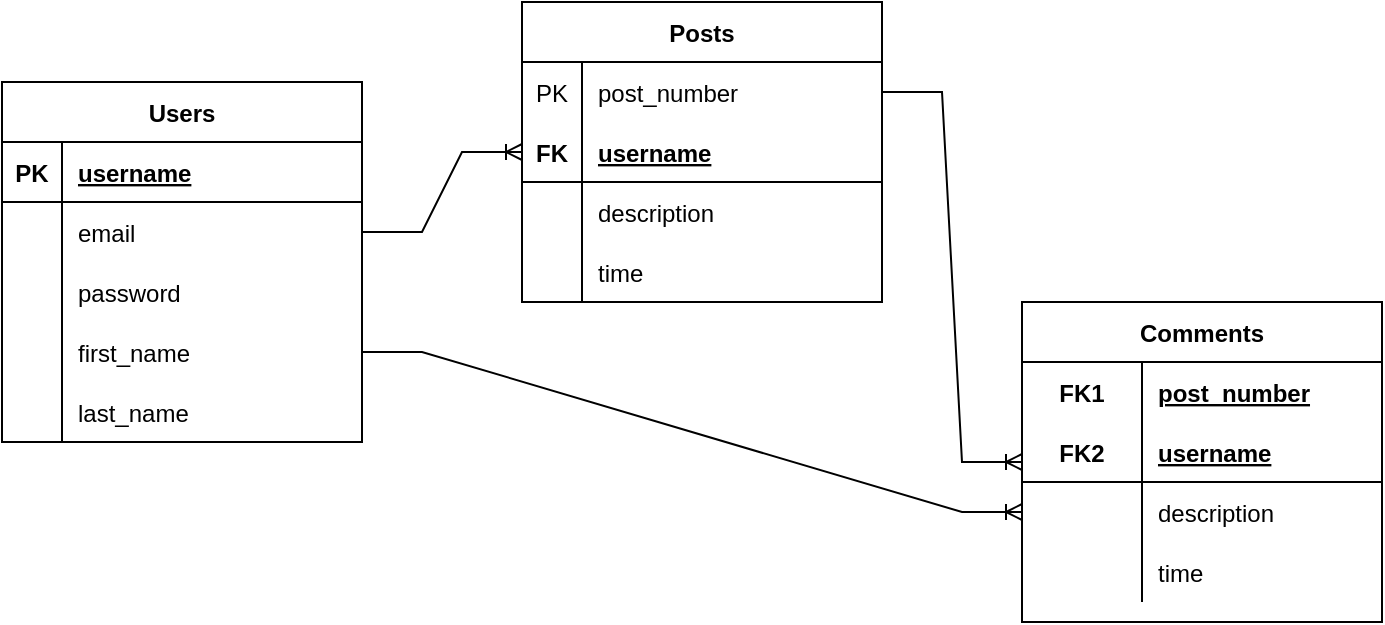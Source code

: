 <mxfile version="17.4.1" type="device"><diagram id="R2lEEEUBdFMjLlhIrx00" name="Page-1"><mxGraphModel dx="1370" dy="762" grid="1" gridSize="10" guides="1" tooltips="1" connect="1" arrows="1" fold="1" page="1" pageScale="1" pageWidth="850" pageHeight="1100" math="0" shadow="0" extFonts="Permanent Marker^https://fonts.googleapis.com/css?family=Permanent+Marker"><root><mxCell id="0"/><mxCell id="1" parent="0"/><mxCell id="wqbcDW3rdGIx8LeoesTm-3" value="Users" style="shape=table;startSize=30;container=1;collapsible=1;childLayout=tableLayout;fixedRows=1;rowLines=0;fontStyle=1;align=center;resizeLast=1;" vertex="1" parent="1"><mxGeometry x="40" y="120" width="180" height="180" as="geometry"/></mxCell><mxCell id="wqbcDW3rdGIx8LeoesTm-4" value="" style="shape=tableRow;horizontal=0;startSize=0;swimlaneHead=0;swimlaneBody=0;fillColor=none;collapsible=0;dropTarget=0;points=[[0,0.5],[1,0.5]];portConstraint=eastwest;top=0;left=0;right=0;bottom=1;" vertex="1" parent="wqbcDW3rdGIx8LeoesTm-3"><mxGeometry y="30" width="180" height="30" as="geometry"/></mxCell><mxCell id="wqbcDW3rdGIx8LeoesTm-5" value="PK" style="shape=partialRectangle;connectable=0;fillColor=none;top=0;left=0;bottom=0;right=0;fontStyle=1;overflow=hidden;" vertex="1" parent="wqbcDW3rdGIx8LeoesTm-4"><mxGeometry width="30" height="30" as="geometry"><mxRectangle width="30" height="30" as="alternateBounds"/></mxGeometry></mxCell><mxCell id="wqbcDW3rdGIx8LeoesTm-6" value="username" style="shape=partialRectangle;connectable=0;fillColor=none;top=0;left=0;bottom=0;right=0;align=left;spacingLeft=6;fontStyle=5;overflow=hidden;" vertex="1" parent="wqbcDW3rdGIx8LeoesTm-4"><mxGeometry x="30" width="150" height="30" as="geometry"><mxRectangle width="150" height="30" as="alternateBounds"/></mxGeometry></mxCell><mxCell id="wqbcDW3rdGIx8LeoesTm-7" value="" style="shape=tableRow;horizontal=0;startSize=0;swimlaneHead=0;swimlaneBody=0;fillColor=none;collapsible=0;dropTarget=0;points=[[0,0.5],[1,0.5]];portConstraint=eastwest;top=0;left=0;right=0;bottom=0;" vertex="1" parent="wqbcDW3rdGIx8LeoesTm-3"><mxGeometry y="60" width="180" height="30" as="geometry"/></mxCell><mxCell id="wqbcDW3rdGIx8LeoesTm-8" value="" style="shape=partialRectangle;connectable=0;fillColor=none;top=0;left=0;bottom=0;right=0;editable=1;overflow=hidden;" vertex="1" parent="wqbcDW3rdGIx8LeoesTm-7"><mxGeometry width="30" height="30" as="geometry"><mxRectangle width="30" height="30" as="alternateBounds"/></mxGeometry></mxCell><mxCell id="wqbcDW3rdGIx8LeoesTm-9" value="email" style="shape=partialRectangle;connectable=0;fillColor=none;top=0;left=0;bottom=0;right=0;align=left;spacingLeft=6;overflow=hidden;" vertex="1" parent="wqbcDW3rdGIx8LeoesTm-7"><mxGeometry x="30" width="150" height="30" as="geometry"><mxRectangle width="150" height="30" as="alternateBounds"/></mxGeometry></mxCell><mxCell id="wqbcDW3rdGIx8LeoesTm-10" value="" style="shape=tableRow;horizontal=0;startSize=0;swimlaneHead=0;swimlaneBody=0;fillColor=none;collapsible=0;dropTarget=0;points=[[0,0.5],[1,0.5]];portConstraint=eastwest;top=0;left=0;right=0;bottom=0;" vertex="1" parent="wqbcDW3rdGIx8LeoesTm-3"><mxGeometry y="90" width="180" height="30" as="geometry"/></mxCell><mxCell id="wqbcDW3rdGIx8LeoesTm-11" value="" style="shape=partialRectangle;connectable=0;fillColor=none;top=0;left=0;bottom=0;right=0;editable=1;overflow=hidden;" vertex="1" parent="wqbcDW3rdGIx8LeoesTm-10"><mxGeometry width="30" height="30" as="geometry"><mxRectangle width="30" height="30" as="alternateBounds"/></mxGeometry></mxCell><mxCell id="wqbcDW3rdGIx8LeoesTm-12" value="password" style="shape=partialRectangle;connectable=0;fillColor=none;top=0;left=0;bottom=0;right=0;align=left;spacingLeft=6;overflow=hidden;" vertex="1" parent="wqbcDW3rdGIx8LeoesTm-10"><mxGeometry x="30" width="150" height="30" as="geometry"><mxRectangle width="150" height="30" as="alternateBounds"/></mxGeometry></mxCell><mxCell id="wqbcDW3rdGIx8LeoesTm-13" value="" style="shape=tableRow;horizontal=0;startSize=0;swimlaneHead=0;swimlaneBody=0;fillColor=none;collapsible=0;dropTarget=0;points=[[0,0.5],[1,0.5]];portConstraint=eastwest;top=0;left=0;right=0;bottom=0;" vertex="1" parent="wqbcDW3rdGIx8LeoesTm-3"><mxGeometry y="120" width="180" height="30" as="geometry"/></mxCell><mxCell id="wqbcDW3rdGIx8LeoesTm-14" value="" style="shape=partialRectangle;connectable=0;fillColor=none;top=0;left=0;bottom=0;right=0;editable=1;overflow=hidden;" vertex="1" parent="wqbcDW3rdGIx8LeoesTm-13"><mxGeometry width="30" height="30" as="geometry"><mxRectangle width="30" height="30" as="alternateBounds"/></mxGeometry></mxCell><mxCell id="wqbcDW3rdGIx8LeoesTm-15" value="first_name" style="shape=partialRectangle;connectable=0;fillColor=none;top=0;left=0;bottom=0;right=0;align=left;spacingLeft=6;overflow=hidden;" vertex="1" parent="wqbcDW3rdGIx8LeoesTm-13"><mxGeometry x="30" width="150" height="30" as="geometry"><mxRectangle width="150" height="30" as="alternateBounds"/></mxGeometry></mxCell><mxCell id="wqbcDW3rdGIx8LeoesTm-27" value="" style="shape=tableRow;horizontal=0;startSize=0;swimlaneHead=0;swimlaneBody=0;fillColor=none;collapsible=0;dropTarget=0;points=[[0,0.5],[1,0.5]];portConstraint=eastwest;top=0;left=0;right=0;bottom=0;" vertex="1" parent="wqbcDW3rdGIx8LeoesTm-3"><mxGeometry y="150" width="180" height="30" as="geometry"/></mxCell><mxCell id="wqbcDW3rdGIx8LeoesTm-28" value="" style="shape=partialRectangle;connectable=0;fillColor=none;top=0;left=0;bottom=0;right=0;editable=1;overflow=hidden;" vertex="1" parent="wqbcDW3rdGIx8LeoesTm-27"><mxGeometry width="30" height="30" as="geometry"><mxRectangle width="30" height="30" as="alternateBounds"/></mxGeometry></mxCell><mxCell id="wqbcDW3rdGIx8LeoesTm-29" value="last_name" style="shape=partialRectangle;connectable=0;fillColor=none;top=0;left=0;bottom=0;right=0;align=left;spacingLeft=6;overflow=hidden;" vertex="1" parent="wqbcDW3rdGIx8LeoesTm-27"><mxGeometry x="30" width="150" height="30" as="geometry"><mxRectangle width="150" height="30" as="alternateBounds"/></mxGeometry></mxCell><mxCell id="wqbcDW3rdGIx8LeoesTm-30" value="Posts" style="shape=table;startSize=30;container=1;collapsible=1;childLayout=tableLayout;fixedRows=1;rowLines=0;fontStyle=1;align=center;resizeLast=1;" vertex="1" parent="1"><mxGeometry x="300" y="80" width="180" height="150" as="geometry"/></mxCell><mxCell id="wqbcDW3rdGIx8LeoesTm-46" value="" style="shape=tableRow;horizontal=0;startSize=0;swimlaneHead=0;swimlaneBody=0;fillColor=none;collapsible=0;dropTarget=0;points=[[0,0.5],[1,0.5]];portConstraint=eastwest;top=0;left=0;right=0;bottom=0;" vertex="1" parent="wqbcDW3rdGIx8LeoesTm-30"><mxGeometry y="30" width="180" height="30" as="geometry"/></mxCell><mxCell id="wqbcDW3rdGIx8LeoesTm-47" value="PK" style="shape=partialRectangle;connectable=0;fillColor=none;top=0;left=0;bottom=0;right=0;fontStyle=0;overflow=hidden;" vertex="1" parent="wqbcDW3rdGIx8LeoesTm-46"><mxGeometry width="30" height="30" as="geometry"><mxRectangle width="30" height="30" as="alternateBounds"/></mxGeometry></mxCell><mxCell id="wqbcDW3rdGIx8LeoesTm-48" value="post_number" style="shape=partialRectangle;connectable=0;fillColor=none;top=0;left=0;bottom=0;right=0;align=left;spacingLeft=6;fontStyle=0;overflow=hidden;" vertex="1" parent="wqbcDW3rdGIx8LeoesTm-46"><mxGeometry x="30" width="150" height="30" as="geometry"><mxRectangle width="150" height="30" as="alternateBounds"/></mxGeometry></mxCell><mxCell id="wqbcDW3rdGIx8LeoesTm-31" value="" style="shape=tableRow;horizontal=0;startSize=0;swimlaneHead=0;swimlaneBody=0;fillColor=none;collapsible=0;dropTarget=0;points=[[0,0.5],[1,0.5]];portConstraint=eastwest;top=0;left=0;right=0;bottom=1;" vertex="1" parent="wqbcDW3rdGIx8LeoesTm-30"><mxGeometry y="60" width="180" height="30" as="geometry"/></mxCell><mxCell id="wqbcDW3rdGIx8LeoesTm-32" value="FK" style="shape=partialRectangle;connectable=0;fillColor=none;top=0;left=0;bottom=0;right=0;fontStyle=1;overflow=hidden;" vertex="1" parent="wqbcDW3rdGIx8LeoesTm-31"><mxGeometry width="30" height="30" as="geometry"><mxRectangle width="30" height="30" as="alternateBounds"/></mxGeometry></mxCell><mxCell id="wqbcDW3rdGIx8LeoesTm-33" value="username" style="shape=partialRectangle;connectable=0;fillColor=none;top=0;left=0;bottom=0;right=0;align=left;spacingLeft=6;fontStyle=5;overflow=hidden;" vertex="1" parent="wqbcDW3rdGIx8LeoesTm-31"><mxGeometry x="30" width="150" height="30" as="geometry"><mxRectangle width="150" height="30" as="alternateBounds"/></mxGeometry></mxCell><mxCell id="wqbcDW3rdGIx8LeoesTm-34" value="" style="shape=tableRow;horizontal=0;startSize=0;swimlaneHead=0;swimlaneBody=0;fillColor=none;collapsible=0;dropTarget=0;points=[[0,0.5],[1,0.5]];portConstraint=eastwest;top=0;left=0;right=0;bottom=0;" vertex="1" parent="wqbcDW3rdGIx8LeoesTm-30"><mxGeometry y="90" width="180" height="30" as="geometry"/></mxCell><mxCell id="wqbcDW3rdGIx8LeoesTm-35" value="" style="shape=partialRectangle;connectable=0;fillColor=none;top=0;left=0;bottom=0;right=0;editable=1;overflow=hidden;" vertex="1" parent="wqbcDW3rdGIx8LeoesTm-34"><mxGeometry width="30" height="30" as="geometry"><mxRectangle width="30" height="30" as="alternateBounds"/></mxGeometry></mxCell><mxCell id="wqbcDW3rdGIx8LeoesTm-36" value="description" style="shape=partialRectangle;connectable=0;fillColor=none;top=0;left=0;bottom=0;right=0;align=left;spacingLeft=6;overflow=hidden;" vertex="1" parent="wqbcDW3rdGIx8LeoesTm-34"><mxGeometry x="30" width="150" height="30" as="geometry"><mxRectangle width="150" height="30" as="alternateBounds"/></mxGeometry></mxCell><mxCell id="wqbcDW3rdGIx8LeoesTm-37" value="" style="shape=tableRow;horizontal=0;startSize=0;swimlaneHead=0;swimlaneBody=0;fillColor=none;collapsible=0;dropTarget=0;points=[[0,0.5],[1,0.5]];portConstraint=eastwest;top=0;left=0;right=0;bottom=0;" vertex="1" parent="wqbcDW3rdGIx8LeoesTm-30"><mxGeometry y="120" width="180" height="30" as="geometry"/></mxCell><mxCell id="wqbcDW3rdGIx8LeoesTm-38" value="" style="shape=partialRectangle;connectable=0;fillColor=none;top=0;left=0;bottom=0;right=0;editable=1;overflow=hidden;" vertex="1" parent="wqbcDW3rdGIx8LeoesTm-37"><mxGeometry width="30" height="30" as="geometry"><mxRectangle width="30" height="30" as="alternateBounds"/></mxGeometry></mxCell><mxCell id="wqbcDW3rdGIx8LeoesTm-39" value="time" style="shape=partialRectangle;connectable=0;fillColor=none;top=0;left=0;bottom=0;right=0;align=left;spacingLeft=6;overflow=hidden;" vertex="1" parent="wqbcDW3rdGIx8LeoesTm-37"><mxGeometry x="30" width="150" height="30" as="geometry"><mxRectangle width="150" height="30" as="alternateBounds"/></mxGeometry></mxCell><mxCell id="wqbcDW3rdGIx8LeoesTm-49" value="Comments" style="shape=table;startSize=30;container=1;collapsible=1;childLayout=tableLayout;fixedRows=1;rowLines=0;fontStyle=1;align=center;resizeLast=1;" vertex="1" parent="1"><mxGeometry x="550" y="230" width="180" height="160" as="geometry"/></mxCell><mxCell id="wqbcDW3rdGIx8LeoesTm-50" value="" style="shape=tableRow;horizontal=0;startSize=0;swimlaneHead=0;swimlaneBody=0;fillColor=none;collapsible=0;dropTarget=0;points=[[0,0.5],[1,0.5]];portConstraint=eastwest;top=0;left=0;right=0;bottom=0;" vertex="1" parent="wqbcDW3rdGIx8LeoesTm-49"><mxGeometry y="30" width="180" height="30" as="geometry"/></mxCell><mxCell id="wqbcDW3rdGIx8LeoesTm-51" value="FK1" style="shape=partialRectangle;connectable=0;fillColor=none;top=0;left=0;bottom=0;right=0;fontStyle=1;overflow=hidden;" vertex="1" parent="wqbcDW3rdGIx8LeoesTm-50"><mxGeometry width="60" height="30" as="geometry"><mxRectangle width="60" height="30" as="alternateBounds"/></mxGeometry></mxCell><mxCell id="wqbcDW3rdGIx8LeoesTm-52" value="post_number" style="shape=partialRectangle;connectable=0;fillColor=none;top=0;left=0;bottom=0;right=0;align=left;spacingLeft=6;fontStyle=5;overflow=hidden;" vertex="1" parent="wqbcDW3rdGIx8LeoesTm-50"><mxGeometry x="60" width="120" height="30" as="geometry"><mxRectangle width="120" height="30" as="alternateBounds"/></mxGeometry></mxCell><mxCell id="wqbcDW3rdGIx8LeoesTm-53" value="" style="shape=tableRow;horizontal=0;startSize=0;swimlaneHead=0;swimlaneBody=0;fillColor=none;collapsible=0;dropTarget=0;points=[[0,0.5],[1,0.5]];portConstraint=eastwest;top=0;left=0;right=0;bottom=1;" vertex="1" parent="wqbcDW3rdGIx8LeoesTm-49"><mxGeometry y="60" width="180" height="30" as="geometry"/></mxCell><mxCell id="wqbcDW3rdGIx8LeoesTm-54" value="FK2" style="shape=partialRectangle;connectable=0;fillColor=none;top=0;left=0;bottom=0;right=0;fontStyle=1;overflow=hidden;" vertex="1" parent="wqbcDW3rdGIx8LeoesTm-53"><mxGeometry width="60" height="30" as="geometry"><mxRectangle width="60" height="30" as="alternateBounds"/></mxGeometry></mxCell><mxCell id="wqbcDW3rdGIx8LeoesTm-55" value="username" style="shape=partialRectangle;connectable=0;fillColor=none;top=0;left=0;bottom=0;right=0;align=left;spacingLeft=6;fontStyle=5;overflow=hidden;" vertex="1" parent="wqbcDW3rdGIx8LeoesTm-53"><mxGeometry x="60" width="120" height="30" as="geometry"><mxRectangle width="120" height="30" as="alternateBounds"/></mxGeometry></mxCell><mxCell id="wqbcDW3rdGIx8LeoesTm-56" value="" style="shape=tableRow;horizontal=0;startSize=0;swimlaneHead=0;swimlaneBody=0;fillColor=none;collapsible=0;dropTarget=0;points=[[0,0.5],[1,0.5]];portConstraint=eastwest;top=0;left=0;right=0;bottom=0;" vertex="1" parent="wqbcDW3rdGIx8LeoesTm-49"><mxGeometry y="90" width="180" height="30" as="geometry"/></mxCell><mxCell id="wqbcDW3rdGIx8LeoesTm-57" value="" style="shape=partialRectangle;connectable=0;fillColor=none;top=0;left=0;bottom=0;right=0;editable=1;overflow=hidden;" vertex="1" parent="wqbcDW3rdGIx8LeoesTm-56"><mxGeometry width="60" height="30" as="geometry"><mxRectangle width="60" height="30" as="alternateBounds"/></mxGeometry></mxCell><mxCell id="wqbcDW3rdGIx8LeoesTm-58" value="description" style="shape=partialRectangle;connectable=0;fillColor=none;top=0;left=0;bottom=0;right=0;align=left;spacingLeft=6;overflow=hidden;" vertex="1" parent="wqbcDW3rdGIx8LeoesTm-56"><mxGeometry x="60" width="120" height="30" as="geometry"><mxRectangle width="120" height="30" as="alternateBounds"/></mxGeometry></mxCell><mxCell id="wqbcDW3rdGIx8LeoesTm-59" value="" style="shape=tableRow;horizontal=0;startSize=0;swimlaneHead=0;swimlaneBody=0;fillColor=none;collapsible=0;dropTarget=0;points=[[0,0.5],[1,0.5]];portConstraint=eastwest;top=0;left=0;right=0;bottom=0;" vertex="1" parent="wqbcDW3rdGIx8LeoesTm-49"><mxGeometry y="120" width="180" height="30" as="geometry"/></mxCell><mxCell id="wqbcDW3rdGIx8LeoesTm-60" value="" style="shape=partialRectangle;connectable=0;fillColor=none;top=0;left=0;bottom=0;right=0;editable=1;overflow=hidden;" vertex="1" parent="wqbcDW3rdGIx8LeoesTm-59"><mxGeometry width="60" height="30" as="geometry"><mxRectangle width="60" height="30" as="alternateBounds"/></mxGeometry></mxCell><mxCell id="wqbcDW3rdGIx8LeoesTm-61" value="time" style="shape=partialRectangle;connectable=0;fillColor=none;top=0;left=0;bottom=0;right=0;align=left;spacingLeft=6;overflow=hidden;" vertex="1" parent="wqbcDW3rdGIx8LeoesTm-59"><mxGeometry x="60" width="120" height="30" as="geometry"><mxRectangle width="120" height="30" as="alternateBounds"/></mxGeometry></mxCell><mxCell id="wqbcDW3rdGIx8LeoesTm-62" value="" style="edgeStyle=entityRelationEdgeStyle;fontSize=12;html=1;endArrow=ERoneToMany;rounded=0;exitX=1;exitY=0.5;exitDx=0;exitDy=0;entryX=0;entryY=0.5;entryDx=0;entryDy=0;" edge="1" parent="1" source="wqbcDW3rdGIx8LeoesTm-7" target="wqbcDW3rdGIx8LeoesTm-31"><mxGeometry width="100" height="100" relative="1" as="geometry"><mxPoint x="250" y="240" as="sourcePoint"/><mxPoint x="350" y="140" as="targetPoint"/></mxGeometry></mxCell><mxCell id="wqbcDW3rdGIx8LeoesTm-66" value="" style="edgeStyle=entityRelationEdgeStyle;fontSize=12;html=1;endArrow=ERoneToMany;rounded=0;exitX=1;exitY=0.5;exitDx=0;exitDy=0;entryX=0;entryY=0.5;entryDx=0;entryDy=0;" edge="1" parent="1" source="wqbcDW3rdGIx8LeoesTm-13" target="wqbcDW3rdGIx8LeoesTm-56"><mxGeometry width="100" height="100" relative="1" as="geometry"><mxPoint x="250" y="360" as="sourcePoint"/><mxPoint x="350" y="260" as="targetPoint"/></mxGeometry></mxCell><mxCell id="wqbcDW3rdGIx8LeoesTm-68" value="" style="edgeStyle=entityRelationEdgeStyle;fontSize=12;html=1;endArrow=ERoneToMany;rounded=0;exitX=1;exitY=0.5;exitDx=0;exitDy=0;" edge="1" parent="1" source="wqbcDW3rdGIx8LeoesTm-46" target="wqbcDW3rdGIx8LeoesTm-49"><mxGeometry width="100" height="100" relative="1" as="geometry"><mxPoint x="550" y="220" as="sourcePoint"/><mxPoint x="650" y="120" as="targetPoint"/></mxGeometry></mxCell></root></mxGraphModel></diagram></mxfile>